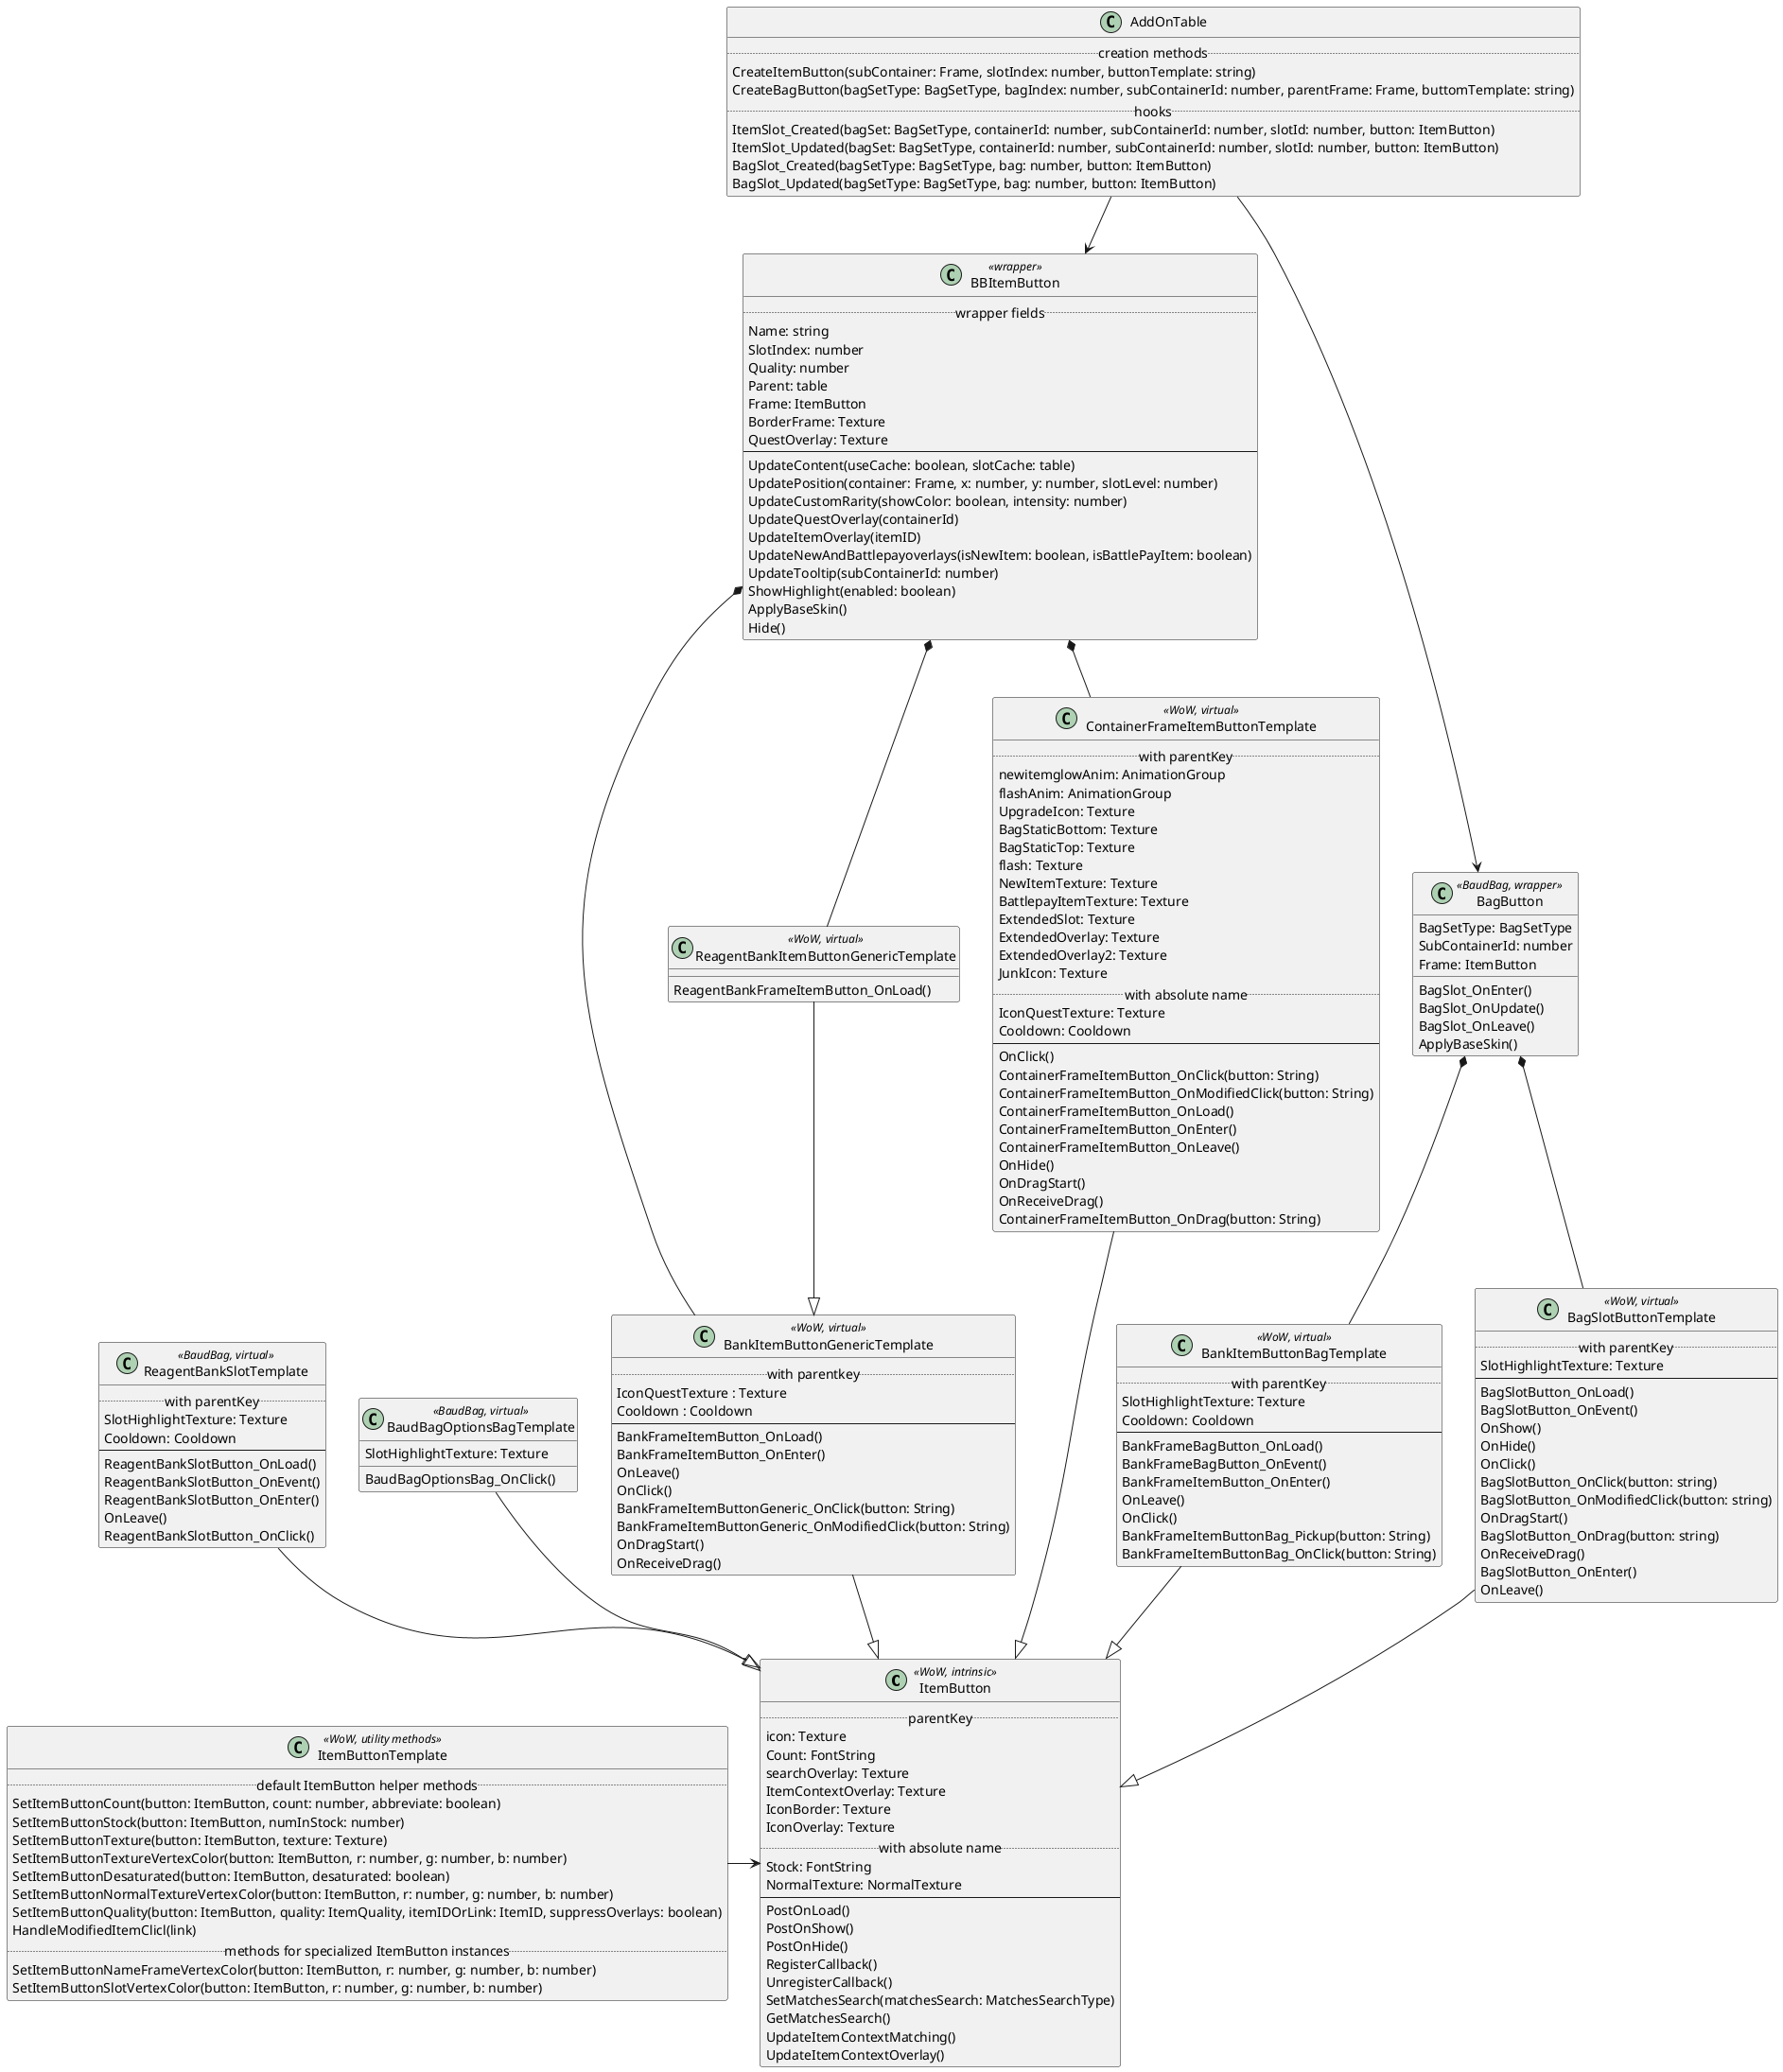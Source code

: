 @startuml
class ItemButton << WoW, intrinsic >> {
    .. parentKey ..
    icon: Texture
    Count: FontString
    searchOverlay: Texture
    ItemContextOverlay: Texture
    IconBorder: Texture
    IconOverlay: Texture
    .. with absolute name ..
    Stock: FontString
    NormalTexture: NormalTexture
    --
    PostOnLoad()
    PostOnShow()
    PostOnHide()
    RegisterCallback()
    UnregisterCallback()
    SetMatchesSearch(matchesSearch: MatchesSearchType)
    GetMatchesSearch()
    UpdateItemContextMatching()
    UpdateItemContextOverlay()
}

class ItemButtonTemplate << WoW, utility methods >> {
    .. default ItemButton helper methods ..
    SetItemButtonCount(button: ItemButton, count: number, abbreviate: boolean)
    SetItemButtonStock(button: ItemButton, numInStock: number)
    SetItemButtonTexture(button: ItemButton, texture: Texture)
    SetItemButtonTextureVertexColor(button: ItemButton, r: number, g: number, b: number)
    SetItemButtonDesaturated(button: ItemButton, desaturated: boolean)
    SetItemButtonNormalTextureVertexColor(button: ItemButton, r: number, g: number, b: number)
    SetItemButtonQuality(button: ItemButton, quality: ItemQuality, itemIDOrLink: ItemID, suppressOverlays: boolean)
    HandleModifiedItemClicl(link)
    .. methods for specialized ItemButton instances ..
    SetItemButtonNameFrameVertexColor(button: ItemButton, r: number, g: number, b: number)
    SetItemButtonSlotVertexColor(button: ItemButton, r: number, g: number, b: number)
}

class ReagentBankSlotTemplate << BaudBag, virtual >> {
    .. with parentKey ..
    SlotHighlightTexture: Texture
    Cooldown: Cooldown
    --
    ReagentBankSlotButton_OnLoad()
    ReagentBankSlotButton_OnEvent()
    ReagentBankSlotButton_OnEnter()
    OnLeave()
    ReagentBankSlotButton_OnClick()
}

class BaudBagOptionsBagTemplate << BaudBag, virtual >> {
    SlotHighlightTexture: Texture
    BaudBagOptionsBag_OnClick()
}

class BankItemButtonGenericTemplate << WoW, virtual >> {
    .. with parentkey ..
    IconQuestTexture : Texture
    Cooldown : Cooldown
    --
    BankFrameItemButton_OnLoad()
    BankFrameItemButton_OnEnter()
    OnLeave()
    OnClick()
    BankFrameItemButtonGeneric_OnClick(button: String)
    BankFrameItemButtonGeneric_OnModifiedClick(button: String)
    OnDragStart()
    OnReceiveDrag()
}

class BankItemButtonBagTemplate << WoW, virtual >> {
    .. with parentKey ..
    SlotHighlightTexture: Texture
    Cooldown: Cooldown
    --
    BankFrameBagButton_OnLoad()
    BankFrameBagButton_OnEvent()
    BankFrameItemButton_OnEnter()
    OnLeave()
    OnClick()
    BankFrameItemButtonBag_Pickup(button: String)
    BankFrameItemButtonBag_OnClick(button: String)
}

class BagSlotButtonTemplate << WoW, virtual >> {
    .. with parentKey ..
    SlotHighlightTexture: Texture
    --
    BagSlotButton_OnLoad()
    BagSlotButton_OnEvent()
    OnShow()
    OnHide()
    OnClick()
    BagSlotButton_OnClick(button: string)
    BagSlotButton_OnModifiedClick(button: string)
    OnDragStart()
    BagSlotButton_OnDrag(button: string)
    OnReceiveDrag()
    BagSlotButton_OnEnter()
    OnLeave()
}

class ReagentBankItemButtonGenericTemplate << WoW, virtual >> {
    ReagentBankFrameItemButton_OnLoad()
}

class ContainerFrameItemButtonTemplate << WoW, virtual >> {
    .. with parentKey ..
    newitemglowAnim: AnimationGroup
    flashAnim: AnimationGroup
    UpgradeIcon: Texture
    BagStaticBottom: Texture
    BagStaticTop: Texture
    flash: Texture
    NewItemTexture: Texture
    BattlepayItemTexture: Texture
    ExtendedSlot: Texture
    ExtendedOverlay: Texture
    ExtendedOverlay2: Texture
    JunkIcon: Texture
    .. with absolute name ..
    IconQuestTexture: Texture
    Cooldown: Cooldown
    --
    OnClick()
    ContainerFrameItemButton_OnClick(button: String)
    ContainerFrameItemButton_OnModifiedClick(button: String)
    ContainerFrameItemButton_OnLoad()
    ContainerFrameItemButton_OnEnter()
    ContainerFrameItemButton_OnLeave()
    OnHide()
    OnDragStart()
    OnReceiveDrag()
    ContainerFrameItemButton_OnDrag(button: String)
}

class BBItemButton << wrapper >> {
    .. wrapper fields ..
    Name: string
    SlotIndex: number
    Quality: number
    Parent: table
    Frame: ItemButton
    BorderFrame: Texture
    QuestOverlay: Texture
    --
    UpdateContent(useCache: boolean, slotCache: table)
    UpdatePosition(container: Frame, x: number, y: number, slotLevel: number)
    UpdateCustomRarity(showColor: boolean, intensity: number)
    UpdateQuestOverlay(containerId)
    UpdateItemOverlay(itemID)
    UpdateNewAndBattlepayoverlays(isNewItem: boolean, isBattlePayItem: boolean)
    UpdateTooltip(subContainerId: number)
    ShowHighlight(enabled: boolean)
    ApplyBaseSkin()
    Hide()
}

class BagButton << BaudBag, wrapper >> {
    BagSetType: BagSetType
    SubContainerId: number
    Frame: ItemButton
    BagSlot_OnEnter()
    BagSlot_OnUpdate()
    BagSlot_OnLeave()
    ApplyBaseSkin()
}

class AddOnTable {
    .. creation methods ..
    CreateItemButton(subContainer: Frame, slotIndex: number, buttonTemplate: string)
    CreateBagButton(bagSetType: BagSetType, bagIndex: number, subContainerId: number, parentFrame: Frame, buttomTemplate: string)
    .. hooks ..
    ItemSlot_Created(bagSet: BagSetType, containerId: number, subContainerId: number, slotId: number, button: ItemButton)
    ItemSlot_Updated(bagSet: BagSetType, containerId: number, subContainerId: number, slotId: number, button: ItemButton)
    BagSlot_Created(bagSetType: BagSetType, bag: number, button: ItemButton)
    BagSlot_Updated(bagSetType: BagSetType, bag: number, button: ItemButton)
}

AddOnTable --> BBItemButton
AddOnTable --> BagButton

BBItemButton *-- ContainerFrameItemButtonTemplate
BBItemButton *-- BankItemButtonGenericTemplate
BBItemButton *-- ReagentBankItemButtonGenericTemplate

BagButton *-- BankItemButtonBagTemplate
BagButton *-- BagSlotButtonTemplate

ReagentBankItemButtonGenericTemplate --|> BankItemButtonGenericTemplate

ReagentBankSlotTemplate --|> ItemButton
BaudBagOptionsBagTemplate --|> ItemButton
BankItemButtonGenericTemplate --|> ItemButton
BankItemButtonBagTemplate --|> ItemButton
ContainerFrameItemButtonTemplate --|> ItemButton
BagSlotButtonTemplate --|> ItemButton

ItemButtonTemplate -> ItemButton


@enduml